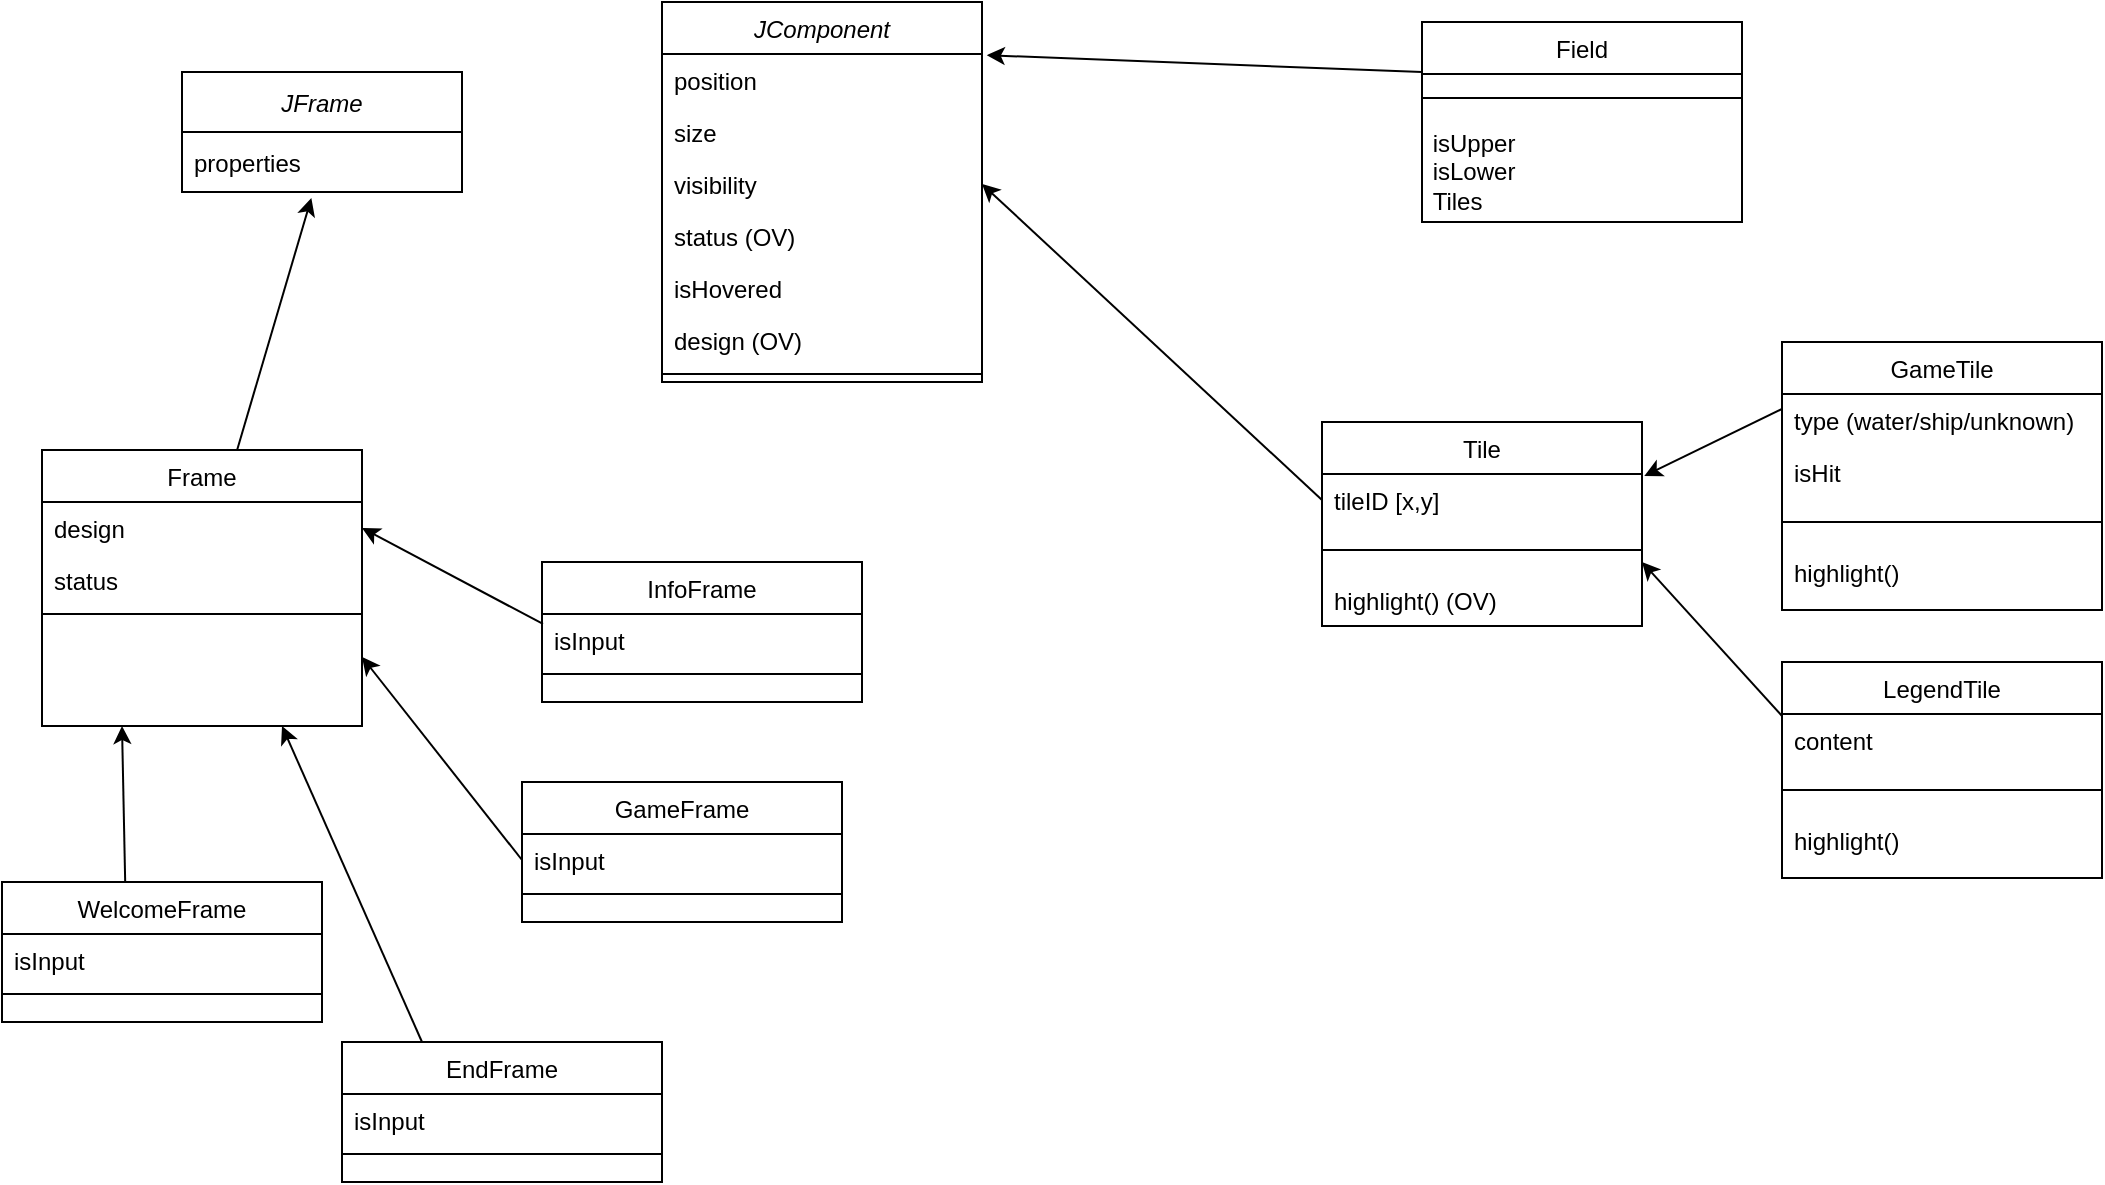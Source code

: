 <mxfile version="17.4.5" type="github" pages="5">
  <diagram id="C5RBs43oDa-KdzZeNtuy" name="View Class pattern">
    <mxGraphModel dx="782" dy="460" grid="1" gridSize="10" guides="1" tooltips="1" connect="1" arrows="1" fold="1" page="1" pageScale="1" pageWidth="1169" pageHeight="1654" math="0" shadow="0">
      <root>
        <mxCell id="WIyWlLk6GJQsqaUBKTNV-0" />
        <mxCell id="WIyWlLk6GJQsqaUBKTNV-1" parent="WIyWlLk6GJQsqaUBKTNV-0" />
        <mxCell id="zkfFHV4jXpPFQw0GAbJ--0" value="JComponent" style="swimlane;fontStyle=2;align=center;verticalAlign=top;childLayout=stackLayout;horizontal=1;startSize=26;horizontalStack=0;resizeParent=1;resizeLast=0;collapsible=1;marginBottom=0;rounded=0;shadow=0;strokeWidth=1;" parent="WIyWlLk6GJQsqaUBKTNV-1" vertex="1">
          <mxGeometry x="350" y="10" width="160" height="190" as="geometry">
            <mxRectangle x="230" y="140" width="160" height="26" as="alternateBounds" />
          </mxGeometry>
        </mxCell>
        <mxCell id="zkfFHV4jXpPFQw0GAbJ--1" value="position" style="text;align=left;verticalAlign=top;spacingLeft=4;spacingRight=4;overflow=hidden;rotatable=0;points=[[0,0.5],[1,0.5]];portConstraint=eastwest;" parent="zkfFHV4jXpPFQw0GAbJ--0" vertex="1">
          <mxGeometry y="26" width="160" height="26" as="geometry" />
        </mxCell>
        <mxCell id="zkfFHV4jXpPFQw0GAbJ--2" value="size" style="text;align=left;verticalAlign=top;spacingLeft=4;spacingRight=4;overflow=hidden;rotatable=0;points=[[0,0.5],[1,0.5]];portConstraint=eastwest;rounded=0;shadow=0;html=0;" parent="zkfFHV4jXpPFQw0GAbJ--0" vertex="1">
          <mxGeometry y="52" width="160" height="26" as="geometry" />
        </mxCell>
        <mxCell id="aubrxSSwmAPKSSQoLvb7-0" value="visibility" style="text;align=left;verticalAlign=top;spacingLeft=4;spacingRight=4;overflow=hidden;rotatable=0;points=[[0,0.5],[1,0.5]];portConstraint=eastwest;rounded=0;shadow=0;html=0;" parent="zkfFHV4jXpPFQw0GAbJ--0" vertex="1">
          <mxGeometry y="78" width="160" height="26" as="geometry" />
        </mxCell>
        <mxCell id="aubrxSSwmAPKSSQoLvb7-1" value="status (OV)" style="text;align=left;verticalAlign=top;spacingLeft=4;spacingRight=4;overflow=hidden;rotatable=0;points=[[0,0.5],[1,0.5]];portConstraint=eastwest;rounded=0;shadow=0;html=0;" parent="zkfFHV4jXpPFQw0GAbJ--0" vertex="1">
          <mxGeometry y="104" width="160" height="26" as="geometry" />
        </mxCell>
        <mxCell id="_I0pxtjb7SNAMlPnUTDq-0" value="isHovered" style="text;align=left;verticalAlign=top;spacingLeft=4;spacingRight=4;overflow=hidden;rotatable=0;points=[[0,0.5],[1,0.5]];portConstraint=eastwest;rounded=0;shadow=0;html=0;" parent="zkfFHV4jXpPFQw0GAbJ--0" vertex="1">
          <mxGeometry y="130" width="160" height="26" as="geometry" />
        </mxCell>
        <mxCell id="zkfFHV4jXpPFQw0GAbJ--3" value="design (OV)" style="text;align=left;verticalAlign=top;spacingLeft=4;spacingRight=4;overflow=hidden;rotatable=0;points=[[0,0.5],[1,0.5]];portConstraint=eastwest;rounded=0;shadow=0;html=0;" parent="zkfFHV4jXpPFQw0GAbJ--0" vertex="1">
          <mxGeometry y="156" width="160" height="26" as="geometry" />
        </mxCell>
        <mxCell id="zkfFHV4jXpPFQw0GAbJ--4" value="" style="line;html=1;strokeWidth=1;align=left;verticalAlign=middle;spacingTop=-1;spacingLeft=3;spacingRight=3;rotatable=0;labelPosition=right;points=[];portConstraint=eastwest;" parent="zkfFHV4jXpPFQw0GAbJ--0" vertex="1">
          <mxGeometry y="182" width="160" height="8" as="geometry" />
        </mxCell>
        <mxCell id="zkfFHV4jXpPFQw0GAbJ--6" value="Frame" style="swimlane;fontStyle=0;align=center;verticalAlign=top;childLayout=stackLayout;horizontal=1;startSize=26;horizontalStack=0;resizeParent=1;resizeLast=0;collapsible=1;marginBottom=0;rounded=0;shadow=0;strokeWidth=1;" parent="WIyWlLk6GJQsqaUBKTNV-1" vertex="1">
          <mxGeometry x="40" y="234" width="160" height="138" as="geometry">
            <mxRectangle x="130" y="380" width="160" height="26" as="alternateBounds" />
          </mxGeometry>
        </mxCell>
        <mxCell id="zkfFHV4jXpPFQw0GAbJ--7" value="design" style="text;align=left;verticalAlign=top;spacingLeft=4;spacingRight=4;overflow=hidden;rotatable=0;points=[[0,0.5],[1,0.5]];portConstraint=eastwest;" parent="zkfFHV4jXpPFQw0GAbJ--6" vertex="1">
          <mxGeometry y="26" width="160" height="26" as="geometry" />
        </mxCell>
        <mxCell id="zkfFHV4jXpPFQw0GAbJ--8" value="status" style="text;align=left;verticalAlign=top;spacingLeft=4;spacingRight=4;overflow=hidden;rotatable=0;points=[[0,0.5],[1,0.5]];portConstraint=eastwest;rounded=0;shadow=0;html=0;" parent="zkfFHV4jXpPFQw0GAbJ--6" vertex="1">
          <mxGeometry y="52" width="160" height="26" as="geometry" />
        </mxCell>
        <mxCell id="zkfFHV4jXpPFQw0GAbJ--9" value="" style="line;html=1;strokeWidth=1;align=left;verticalAlign=middle;spacingTop=-1;spacingLeft=3;spacingRight=3;rotatable=0;labelPosition=right;points=[];portConstraint=eastwest;" parent="zkfFHV4jXpPFQw0GAbJ--6" vertex="1">
          <mxGeometry y="78" width="160" height="8" as="geometry" />
        </mxCell>
        <mxCell id="aubrxSSwmAPKSSQoLvb7-4" value="" style="endArrow=classic;html=1;rounded=0;exitX=0.61;exitY=-0.001;exitDx=0;exitDy=0;exitPerimeter=0;entryX=0.462;entryY=1.1;entryDx=0;entryDy=0;entryPerimeter=0;" parent="WIyWlLk6GJQsqaUBKTNV-1" source="zkfFHV4jXpPFQw0GAbJ--6" target="ekipxSOdy-x7WQxZ_leR-3" edge="1">
          <mxGeometry width="50" height="50" relative="1" as="geometry">
            <mxPoint x="390" y="350" as="sourcePoint" />
            <mxPoint x="178.6" y="137.34" as="targetPoint" />
          </mxGeometry>
        </mxCell>
        <mxCell id="aubrxSSwmAPKSSQoLvb7-5" value="WelcomeFrame" style="swimlane;fontStyle=0;align=center;verticalAlign=top;childLayout=stackLayout;horizontal=1;startSize=26;horizontalStack=0;resizeParent=1;resizeLast=0;collapsible=1;marginBottom=0;rounded=0;shadow=0;strokeWidth=1;" parent="WIyWlLk6GJQsqaUBKTNV-1" vertex="1">
          <mxGeometry x="20" y="450" width="160" height="70" as="geometry">
            <mxRectangle x="340" y="380" width="170" height="26" as="alternateBounds" />
          </mxGeometry>
        </mxCell>
        <mxCell id="aubrxSSwmAPKSSQoLvb7-6" value="isInput" style="text;align=left;verticalAlign=top;spacingLeft=4;spacingRight=4;overflow=hidden;rotatable=0;points=[[0,0.5],[1,0.5]];portConstraint=eastwest;" parent="aubrxSSwmAPKSSQoLvb7-5" vertex="1">
          <mxGeometry y="26" width="160" height="26" as="geometry" />
        </mxCell>
        <mxCell id="aubrxSSwmAPKSSQoLvb7-7" value="" style="line;html=1;strokeWidth=1;align=left;verticalAlign=middle;spacingTop=-1;spacingLeft=3;spacingRight=3;rotatable=0;labelPosition=right;points=[];portConstraint=eastwest;" parent="aubrxSSwmAPKSSQoLvb7-5" vertex="1">
          <mxGeometry y="52" width="160" height="8" as="geometry" />
        </mxCell>
        <mxCell id="aubrxSSwmAPKSSQoLvb7-8" value="InfoFrame" style="swimlane;fontStyle=0;align=center;verticalAlign=top;childLayout=stackLayout;horizontal=1;startSize=26;horizontalStack=0;resizeParent=1;resizeLast=0;collapsible=1;marginBottom=0;rounded=0;shadow=0;strokeWidth=1;" parent="WIyWlLk6GJQsqaUBKTNV-1" vertex="1">
          <mxGeometry x="290" y="290" width="160" height="70" as="geometry">
            <mxRectangle x="340" y="380" width="170" height="26" as="alternateBounds" />
          </mxGeometry>
        </mxCell>
        <mxCell id="aubrxSSwmAPKSSQoLvb7-9" value="isInput" style="text;align=left;verticalAlign=top;spacingLeft=4;spacingRight=4;overflow=hidden;rotatable=0;points=[[0,0.5],[1,0.5]];portConstraint=eastwest;" parent="aubrxSSwmAPKSSQoLvb7-8" vertex="1">
          <mxGeometry y="26" width="160" height="26" as="geometry" />
        </mxCell>
        <mxCell id="aubrxSSwmAPKSSQoLvb7-10" value="" style="line;html=1;strokeWidth=1;align=left;verticalAlign=middle;spacingTop=-1;spacingLeft=3;spacingRight=3;rotatable=0;labelPosition=right;points=[];portConstraint=eastwest;" parent="aubrxSSwmAPKSSQoLvb7-8" vertex="1">
          <mxGeometry y="52" width="160" height="8" as="geometry" />
        </mxCell>
        <mxCell id="aubrxSSwmAPKSSQoLvb7-11" value="GameFrame" style="swimlane;fontStyle=0;align=center;verticalAlign=top;childLayout=stackLayout;horizontal=1;startSize=26;horizontalStack=0;resizeParent=1;resizeLast=0;collapsible=1;marginBottom=0;rounded=0;shadow=0;strokeWidth=1;" parent="WIyWlLk6GJQsqaUBKTNV-1" vertex="1">
          <mxGeometry x="280" y="400" width="160" height="70" as="geometry">
            <mxRectangle x="340" y="380" width="170" height="26" as="alternateBounds" />
          </mxGeometry>
        </mxCell>
        <mxCell id="aubrxSSwmAPKSSQoLvb7-12" value="isInput" style="text;align=left;verticalAlign=top;spacingLeft=4;spacingRight=4;overflow=hidden;rotatable=0;points=[[0,0.5],[1,0.5]];portConstraint=eastwest;" parent="aubrxSSwmAPKSSQoLvb7-11" vertex="1">
          <mxGeometry y="26" width="160" height="26" as="geometry" />
        </mxCell>
        <mxCell id="aubrxSSwmAPKSSQoLvb7-13" value="" style="line;html=1;strokeWidth=1;align=left;verticalAlign=middle;spacingTop=-1;spacingLeft=3;spacingRight=3;rotatable=0;labelPosition=right;points=[];portConstraint=eastwest;" parent="aubrxSSwmAPKSSQoLvb7-11" vertex="1">
          <mxGeometry y="52" width="160" height="8" as="geometry" />
        </mxCell>
        <mxCell id="aubrxSSwmAPKSSQoLvb7-14" value="EndFrame" style="swimlane;fontStyle=0;align=center;verticalAlign=top;childLayout=stackLayout;horizontal=1;startSize=26;horizontalStack=0;resizeParent=1;resizeLast=0;collapsible=1;marginBottom=0;rounded=0;shadow=0;strokeWidth=1;" parent="WIyWlLk6GJQsqaUBKTNV-1" vertex="1">
          <mxGeometry x="190" y="530" width="160" height="70" as="geometry">
            <mxRectangle x="340" y="380" width="170" height="26" as="alternateBounds" />
          </mxGeometry>
        </mxCell>
        <mxCell id="aubrxSSwmAPKSSQoLvb7-15" value="isInput" style="text;align=left;verticalAlign=top;spacingLeft=4;spacingRight=4;overflow=hidden;rotatable=0;points=[[0,0.5],[1,0.5]];portConstraint=eastwest;" parent="aubrxSSwmAPKSSQoLvb7-14" vertex="1">
          <mxGeometry y="26" width="160" height="26" as="geometry" />
        </mxCell>
        <mxCell id="aubrxSSwmAPKSSQoLvb7-16" value="" style="line;html=1;strokeWidth=1;align=left;verticalAlign=middle;spacingTop=-1;spacingLeft=3;spacingRight=3;rotatable=0;labelPosition=right;points=[];portConstraint=eastwest;" parent="aubrxSSwmAPKSSQoLvb7-14" vertex="1">
          <mxGeometry y="52" width="160" height="8" as="geometry" />
        </mxCell>
        <mxCell id="aubrxSSwmAPKSSQoLvb7-17" value="" style="endArrow=classic;html=1;rounded=0;exitX=0.385;exitY=0.003;exitDx=0;exitDy=0;exitPerimeter=0;entryX=0.25;entryY=1;entryDx=0;entryDy=0;" parent="WIyWlLk6GJQsqaUBKTNV-1" source="aubrxSSwmAPKSSQoLvb7-5" target="zkfFHV4jXpPFQw0GAbJ--6" edge="1">
          <mxGeometry width="50" height="50" relative="1" as="geometry">
            <mxPoint x="390" y="450" as="sourcePoint" />
            <mxPoint x="111" y="340" as="targetPoint" />
          </mxGeometry>
        </mxCell>
        <mxCell id="aubrxSSwmAPKSSQoLvb7-18" value="" style="endArrow=classic;html=1;rounded=0;entryX=0.75;entryY=1;entryDx=0;entryDy=0;exitX=0.25;exitY=0;exitDx=0;exitDy=0;" parent="WIyWlLk6GJQsqaUBKTNV-1" source="aubrxSSwmAPKSSQoLvb7-14" target="zkfFHV4jXpPFQw0GAbJ--6" edge="1">
          <mxGeometry width="50" height="50" relative="1" as="geometry">
            <mxPoint x="390" y="450" as="sourcePoint" />
            <mxPoint x="207.6" y="313.794" as="targetPoint" />
          </mxGeometry>
        </mxCell>
        <mxCell id="aubrxSSwmAPKSSQoLvb7-19" value="" style="endArrow=classic;html=1;rounded=0;entryX=1;entryY=0.75;entryDx=0;entryDy=0;exitX=0;exitY=0.5;exitDx=0;exitDy=0;" parent="WIyWlLk6GJQsqaUBKTNV-1" source="aubrxSSwmAPKSSQoLvb7-12" target="zkfFHV4jXpPFQw0GAbJ--6" edge="1">
          <mxGeometry width="50" height="50" relative="1" as="geometry">
            <mxPoint x="390" y="450" as="sourcePoint" />
            <mxPoint x="230.8" y="284.206" as="targetPoint" />
          </mxGeometry>
        </mxCell>
        <mxCell id="aubrxSSwmAPKSSQoLvb7-20" value="" style="endArrow=classic;html=1;rounded=0;exitX=0.003;exitY=0.192;exitDx=0;exitDy=0;exitPerimeter=0;entryX=1;entryY=0.5;entryDx=0;entryDy=0;" parent="WIyWlLk6GJQsqaUBKTNV-1" source="aubrxSSwmAPKSSQoLvb7-9" target="zkfFHV4jXpPFQw0GAbJ--7" edge="1">
          <mxGeometry width="50" height="50" relative="1" as="geometry">
            <mxPoint x="390" y="450" as="sourcePoint" />
            <mxPoint x="250" y="250" as="targetPoint" />
          </mxGeometry>
        </mxCell>
        <mxCell id="aubrxSSwmAPKSSQoLvb7-21" value="Field" style="swimlane;fontStyle=0;align=center;verticalAlign=top;childLayout=stackLayout;horizontal=1;startSize=26;horizontalStack=0;resizeParent=1;resizeLast=0;collapsible=1;marginBottom=0;rounded=0;shadow=0;strokeWidth=1;" parent="WIyWlLk6GJQsqaUBKTNV-1" vertex="1">
          <mxGeometry x="730" y="20" width="160" height="100" as="geometry">
            <mxRectangle x="340" y="380" width="170" height="26" as="alternateBounds" />
          </mxGeometry>
        </mxCell>
        <mxCell id="aubrxSSwmAPKSSQoLvb7-23" value="" style="line;html=1;strokeWidth=1;align=left;verticalAlign=middle;spacingTop=-1;spacingLeft=3;spacingRight=3;rotatable=0;labelPosition=right;points=[];portConstraint=eastwest;" parent="aubrxSSwmAPKSSQoLvb7-21" vertex="1">
          <mxGeometry y="26" width="160" height="24" as="geometry" />
        </mxCell>
        <mxCell id="HVyWTRYXzfB03LSx8X9K-0" value="&amp;nbsp;isUpper&lt;br&gt;&amp;nbsp;isLower&lt;br&gt;&lt;div&gt;&lt;span&gt;&amp;nbsp;Tiles&lt;/span&gt;&lt;/div&gt;" style="text;html=1;align=left;verticalAlign=middle;resizable=0;points=[];autosize=1;strokeColor=none;fillColor=none;" parent="aubrxSSwmAPKSSQoLvb7-21" vertex="1">
          <mxGeometry y="50" width="160" height="50" as="geometry" />
        </mxCell>
        <mxCell id="aubrxSSwmAPKSSQoLvb7-24" value="" style="endArrow=classic;html=1;rounded=0;entryX=1.015;entryY=0.023;entryDx=0;entryDy=0;entryPerimeter=0;exitX=0;exitY=0.25;exitDx=0;exitDy=0;" parent="WIyWlLk6GJQsqaUBKTNV-1" source="aubrxSSwmAPKSSQoLvb7-21" target="zkfFHV4jXpPFQw0GAbJ--1" edge="1">
          <mxGeometry width="50" height="50" relative="1" as="geometry">
            <mxPoint x="530" y="150" as="sourcePoint" />
            <mxPoint x="580" y="100" as="targetPoint" />
          </mxGeometry>
        </mxCell>
        <mxCell id="aubrxSSwmAPKSSQoLvb7-25" value="GameTile" style="swimlane;fontStyle=0;align=center;verticalAlign=top;childLayout=stackLayout;horizontal=1;startSize=26;horizontalStack=0;resizeParent=1;resizeLast=0;collapsible=1;marginBottom=0;rounded=0;shadow=0;strokeWidth=1;" parent="WIyWlLk6GJQsqaUBKTNV-1" vertex="1">
          <mxGeometry x="910" y="180" width="160" height="134" as="geometry">
            <mxRectangle x="340" y="380" width="170" height="26" as="alternateBounds" />
          </mxGeometry>
        </mxCell>
        <mxCell id="aubrxSSwmAPKSSQoLvb7-31" value="type (water/ship/unknown)" style="text;align=left;verticalAlign=top;spacingLeft=4;spacingRight=4;overflow=hidden;rotatable=0;points=[[0,0.5],[1,0.5]];portConstraint=eastwest;" parent="aubrxSSwmAPKSSQoLvb7-25" vertex="1">
          <mxGeometry y="26" width="160" height="26" as="geometry" />
        </mxCell>
        <mxCell id="aubrxSSwmAPKSSQoLvb7-32" value="isHit" style="text;align=left;verticalAlign=top;spacingLeft=4;spacingRight=4;overflow=hidden;rotatable=0;points=[[0,0.5],[1,0.5]];portConstraint=eastwest;" parent="aubrxSSwmAPKSSQoLvb7-25" vertex="1">
          <mxGeometry y="52" width="160" height="26" as="geometry" />
        </mxCell>
        <mxCell id="aubrxSSwmAPKSSQoLvb7-26" value="" style="line;html=1;strokeWidth=1;align=left;verticalAlign=middle;spacingTop=-1;spacingLeft=3;spacingRight=3;rotatable=0;labelPosition=right;points=[];portConstraint=eastwest;" parent="aubrxSSwmAPKSSQoLvb7-25" vertex="1">
          <mxGeometry y="78" width="160" height="24" as="geometry" />
        </mxCell>
        <mxCell id="aubrxSSwmAPKSSQoLvb7-40" value="highlight()" style="text;align=left;verticalAlign=top;spacingLeft=4;spacingRight=4;overflow=hidden;rotatable=0;points=[[0,0.5],[1,0.5]];portConstraint=eastwest;" parent="aubrxSSwmAPKSSQoLvb7-25" vertex="1">
          <mxGeometry y="102" width="160" height="32" as="geometry" />
        </mxCell>
        <mxCell id="aubrxSSwmAPKSSQoLvb7-27" value="" style="endArrow=classic;html=1;rounded=0;exitX=0;exitY=0.25;exitDx=0;exitDy=0;entryX=1.007;entryY=0.038;entryDx=0;entryDy=0;entryPerimeter=0;" parent="WIyWlLk6GJQsqaUBKTNV-1" source="aubrxSSwmAPKSSQoLvb7-25" target="aubrxSSwmAPKSSQoLvb7-35" edge="1">
          <mxGeometry width="50" height="50" relative="1" as="geometry">
            <mxPoint x="640" y="250" as="sourcePoint" />
            <mxPoint x="780" y="110" as="targetPoint" />
          </mxGeometry>
        </mxCell>
        <mxCell id="aubrxSSwmAPKSSQoLvb7-28" value="LegendTile" style="swimlane;fontStyle=0;align=center;verticalAlign=top;childLayout=stackLayout;horizontal=1;startSize=26;horizontalStack=0;resizeParent=1;resizeLast=0;collapsible=1;marginBottom=0;rounded=0;shadow=0;strokeWidth=1;" parent="WIyWlLk6GJQsqaUBKTNV-1" vertex="1">
          <mxGeometry x="910" y="340" width="160" height="108" as="geometry">
            <mxRectangle x="340" y="380" width="170" height="26" as="alternateBounds" />
          </mxGeometry>
        </mxCell>
        <mxCell id="aubrxSSwmAPKSSQoLvb7-33" value="content" style="text;align=left;verticalAlign=top;spacingLeft=4;spacingRight=4;overflow=hidden;rotatable=0;points=[[0,0.5],[1,0.5]];portConstraint=eastwest;" parent="aubrxSSwmAPKSSQoLvb7-28" vertex="1">
          <mxGeometry y="26" width="160" height="26" as="geometry" />
        </mxCell>
        <mxCell id="aubrxSSwmAPKSSQoLvb7-29" value="" style="line;html=1;strokeWidth=1;align=left;verticalAlign=middle;spacingTop=-1;spacingLeft=3;spacingRight=3;rotatable=0;labelPosition=right;points=[];portConstraint=eastwest;" parent="aubrxSSwmAPKSSQoLvb7-28" vertex="1">
          <mxGeometry y="52" width="160" height="24" as="geometry" />
        </mxCell>
        <mxCell id="aubrxSSwmAPKSSQoLvb7-39" value="highlight()" style="text;align=left;verticalAlign=top;spacingLeft=4;spacingRight=4;overflow=hidden;rotatable=0;points=[[0,0.5],[1,0.5]];portConstraint=eastwest;" parent="aubrxSSwmAPKSSQoLvb7-28" vertex="1">
          <mxGeometry y="76" width="160" height="32" as="geometry" />
        </mxCell>
        <mxCell id="aubrxSSwmAPKSSQoLvb7-30" value="" style="endArrow=classic;html=1;rounded=0;exitX=0;exitY=0.25;exitDx=0;exitDy=0;entryX=1;entryY=0.75;entryDx=0;entryDy=0;entryPerimeter=0;" parent="WIyWlLk6GJQsqaUBKTNV-1" source="aubrxSSwmAPKSSQoLvb7-28" target="aubrxSSwmAPKSSQoLvb7-36" edge="1">
          <mxGeometry width="50" height="50" relative="1" as="geometry">
            <mxPoint x="940" y="250" as="sourcePoint" />
            <mxPoint x="750" y="150" as="targetPoint" />
          </mxGeometry>
        </mxCell>
        <mxCell id="aubrxSSwmAPKSSQoLvb7-34" value="Tile" style="swimlane;fontStyle=0;align=center;verticalAlign=top;childLayout=stackLayout;horizontal=1;startSize=26;horizontalStack=0;resizeParent=1;resizeLast=0;collapsible=1;marginBottom=0;rounded=0;shadow=0;strokeWidth=1;" parent="WIyWlLk6GJQsqaUBKTNV-1" vertex="1">
          <mxGeometry x="680" y="220" width="160" height="102" as="geometry">
            <mxRectangle x="340" y="380" width="170" height="26" as="alternateBounds" />
          </mxGeometry>
        </mxCell>
        <mxCell id="aubrxSSwmAPKSSQoLvb7-35" value="tileID [x,y]" style="text;align=left;verticalAlign=top;spacingLeft=4;spacingRight=4;overflow=hidden;rotatable=0;points=[[0,0.5],[1,0.5]];portConstraint=eastwest;" parent="aubrxSSwmAPKSSQoLvb7-34" vertex="1">
          <mxGeometry y="26" width="160" height="26" as="geometry" />
        </mxCell>
        <mxCell id="aubrxSSwmAPKSSQoLvb7-36" value="" style="line;html=1;strokeWidth=1;align=left;verticalAlign=middle;spacingTop=-1;spacingLeft=3;spacingRight=3;rotatable=0;labelPosition=right;points=[];portConstraint=eastwest;" parent="aubrxSSwmAPKSSQoLvb7-34" vertex="1">
          <mxGeometry y="52" width="160" height="24" as="geometry" />
        </mxCell>
        <mxCell id="aubrxSSwmAPKSSQoLvb7-38" value="highlight() (OV)" style="text;align=left;verticalAlign=top;spacingLeft=4;spacingRight=4;overflow=hidden;rotatable=0;points=[[0,0.5],[1,0.5]];portConstraint=eastwest;" parent="aubrxSSwmAPKSSQoLvb7-34" vertex="1">
          <mxGeometry y="76" width="160" height="26" as="geometry" />
        </mxCell>
        <mxCell id="aubrxSSwmAPKSSQoLvb7-37" value="" style="endArrow=classic;html=1;rounded=0;entryX=1;entryY=0.5;entryDx=0;entryDy=0;exitX=0;exitY=0.5;exitDx=0;exitDy=0;" parent="WIyWlLk6GJQsqaUBKTNV-1" source="aubrxSSwmAPKSSQoLvb7-35" target="aubrxSSwmAPKSSQoLvb7-0" edge="1">
          <mxGeometry width="50" height="50" relative="1" as="geometry">
            <mxPoint x="750" y="250" as="sourcePoint" />
            <mxPoint x="800" y="200" as="targetPoint" />
          </mxGeometry>
        </mxCell>
        <mxCell id="ekipxSOdy-x7WQxZ_leR-1" value="JFrame" style="swimlane;fontStyle=2;childLayout=stackLayout;horizontal=1;startSize=30;horizontalStack=0;resizeParent=1;resizeParentMax=0;resizeLast=0;collapsible=1;marginBottom=0;strokeColor=#000000;" vertex="1" parent="WIyWlLk6GJQsqaUBKTNV-1">
          <mxGeometry x="110" y="45" width="140" height="60" as="geometry" />
        </mxCell>
        <mxCell id="ekipxSOdy-x7WQxZ_leR-3" value="properties" style="text;strokeColor=none;fillColor=none;align=left;verticalAlign=middle;spacingLeft=4;spacingRight=4;overflow=hidden;points=[[0,0.5],[1,0.5]];portConstraint=eastwest;rotatable=0;" vertex="1" parent="ekipxSOdy-x7WQxZ_leR-1">
          <mxGeometry y="30" width="140" height="30" as="geometry" />
        </mxCell>
      </root>
    </mxGraphModel>
  </diagram>
  <diagram id="_cAtPE6ruybmBjNC7MMK" name="Game Class pattern">
    <mxGraphModel dx="782" dy="460" grid="1" gridSize="10" guides="1" tooltips="1" connect="1" arrows="1" fold="1" page="1" pageScale="1" pageWidth="1169" pageHeight="1654" math="0" shadow="0">
      <root>
        <mxCell id="0" />
        <mxCell id="1" parent="0" />
        <mxCell id="BJ2NsxGHiL7fqMP8HyeA-1" value="Program" style="swimlane;fontStyle=0;align=center;verticalAlign=top;childLayout=stackLayout;horizontal=1;startSize=26;horizontalStack=0;resizeParent=1;resizeLast=0;collapsible=1;marginBottom=0;rounded=0;shadow=0;strokeWidth=1;" parent="1" vertex="1">
          <mxGeometry x="80" y="40" width="160" height="120" as="geometry">
            <mxRectangle x="230" y="140" width="160" height="26" as="alternateBounds" />
          </mxGeometry>
        </mxCell>
        <mxCell id="BJ2NsxGHiL7fqMP8HyeA-2" value="position" style="text;align=left;verticalAlign=top;spacingLeft=4;spacingRight=4;overflow=hidden;rotatable=0;points=[[0,0.5],[1,0.5]];portConstraint=eastwest;" parent="BJ2NsxGHiL7fqMP8HyeA-1" vertex="1">
          <mxGeometry y="26" width="160" height="26" as="geometry" />
        </mxCell>
        <mxCell id="BJ2NsxGHiL7fqMP8HyeA-7" value="" style="line;html=1;strokeWidth=1;align=left;verticalAlign=middle;spacingTop=-1;spacingLeft=3;spacingRight=3;rotatable=0;labelPosition=right;points=[];portConstraint=eastwest;" parent="BJ2NsxGHiL7fqMP8HyeA-1" vertex="1">
          <mxGeometry y="52" width="160" height="8" as="geometry" />
        </mxCell>
        <mxCell id="m1gzNodCR57h3Zia3nPE-1" value="initialize()" style="text;align=left;verticalAlign=top;spacingLeft=4;spacingRight=4;overflow=hidden;rotatable=0;points=[[0,0.5],[1,0.5]];portConstraint=eastwest;" parent="BJ2NsxGHiL7fqMP8HyeA-1" vertex="1">
          <mxGeometry y="60" width="160" height="26" as="geometry" />
        </mxCell>
        <mxCell id="EHMqb78vgIgu1XkrKQ_K-8" value="createPlayer()" style="text;align=left;verticalAlign=top;spacingLeft=4;spacingRight=4;overflow=hidden;rotatable=0;points=[[0,0.5],[1,0.5]];portConstraint=eastwest;" parent="BJ2NsxGHiL7fqMP8HyeA-1" vertex="1">
          <mxGeometry y="86" width="160" height="26" as="geometry" />
        </mxCell>
        <mxCell id="BJ2NsxGHiL7fqMP8HyeA-16" value="Player" style="swimlane;fontStyle=0;align=center;verticalAlign=top;childLayout=stackLayout;horizontal=1;startSize=26;horizontalStack=0;resizeParent=1;resizeLast=0;collapsible=1;marginBottom=0;rounded=0;shadow=0;strokeWidth=1;" parent="1" vertex="1">
          <mxGeometry x="320" y="40" width="160" height="216" as="geometry">
            <mxRectangle x="230" y="140" width="160" height="26" as="alternateBounds" />
          </mxGeometry>
        </mxCell>
        <mxCell id="BJ2NsxGHiL7fqMP8HyeA-17" value="isMe" style="text;align=left;verticalAlign=top;spacingLeft=4;spacingRight=4;overflow=hidden;rotatable=0;points=[[0,0.5],[1,0.5]];portConstraint=eastwest;" parent="BJ2NsxGHiL7fqMP8HyeA-16" vertex="1">
          <mxGeometry y="26" width="160" height="26" as="geometry" />
        </mxCell>
        <mxCell id="CmAs2VRYw0GFPssPPwCZ-8" value="isReady" style="text;align=left;verticalAlign=top;spacingLeft=4;spacingRight=4;overflow=hidden;rotatable=0;points=[[0,0.5],[1,0.5]];portConstraint=eastwest;" parent="BJ2NsxGHiL7fqMP8HyeA-16" vertex="1">
          <mxGeometry y="52" width="160" height="26" as="geometry" />
        </mxCell>
        <mxCell id="BJ2NsxGHiL7fqMP8HyeA-28" value="Name" style="text;align=left;verticalAlign=top;spacingLeft=4;spacingRight=4;overflow=hidden;rotatable=0;points=[[0,0.5],[1,0.5]];portConstraint=eastwest;" parent="BJ2NsxGHiL7fqMP8HyeA-16" vertex="1">
          <mxGeometry y="78" width="160" height="26" as="geometry" />
        </mxCell>
        <mxCell id="CmAs2VRYw0GFPssPPwCZ-1" value="isHost" style="text;align=left;verticalAlign=top;spacingLeft=4;spacingRight=4;overflow=hidden;rotatable=0;points=[[0,0.5],[1,0.5]];portConstraint=eastwest;" parent="BJ2NsxGHiL7fqMP8HyeA-16" vertex="1">
          <mxGeometry y="104" width="160" height="26" as="geometry" />
        </mxCell>
        <mxCell id="BJ2NsxGHiL7fqMP8HyeA-19" value="ID" style="text;align=left;verticalAlign=top;spacingLeft=4;spacingRight=4;overflow=hidden;rotatable=0;points=[[0,0.5],[1,0.5]];portConstraint=eastwest;" parent="BJ2NsxGHiL7fqMP8HyeA-16" vertex="1">
          <mxGeometry y="130" width="160" height="26" as="geometry" />
        </mxCell>
        <mxCell id="BJ2NsxGHiL7fqMP8HyeA-18" value="" style="line;html=1;strokeWidth=1;align=left;verticalAlign=middle;spacingTop=-1;spacingLeft=3;spacingRight=3;rotatable=0;labelPosition=right;points=[];portConstraint=eastwest;" parent="BJ2NsxGHiL7fqMP8HyeA-16" vertex="1">
          <mxGeometry y="156" width="160" height="8" as="geometry" />
        </mxCell>
        <mxCell id="EHMqb78vgIgu1XkrKQ_K-1" value="joinGame()" style="text;align=left;verticalAlign=top;spacingLeft=4;spacingRight=4;overflow=hidden;rotatable=0;points=[[0,0.5],[1,0.5]];portConstraint=eastwest;" parent="BJ2NsxGHiL7fqMP8HyeA-16" vertex="1">
          <mxGeometry y="164" width="160" height="26" as="geometry" />
        </mxCell>
        <mxCell id="EHMqb78vgIgu1XkrKQ_K-7" value="createGame()" style="text;align=left;verticalAlign=top;spacingLeft=4;spacingRight=4;overflow=hidden;rotatable=0;points=[[0,0.5],[1,0.5]];portConstraint=eastwest;" parent="BJ2NsxGHiL7fqMP8HyeA-16" vertex="1">
          <mxGeometry y="190" width="160" height="26" as="geometry" />
        </mxCell>
        <mxCell id="BJ2NsxGHiL7fqMP8HyeA-20" value="Battleship" style="swimlane;fontStyle=0;align=center;verticalAlign=top;childLayout=stackLayout;horizontal=1;startSize=26;horizontalStack=0;resizeParent=1;resizeLast=0;collapsible=1;marginBottom=0;rounded=0;shadow=0;strokeWidth=1;" parent="1" vertex="1">
          <mxGeometry x="520" y="40" width="180" height="242" as="geometry">
            <mxRectangle x="230" y="140" width="160" height="26" as="alternateBounds" />
          </mxGeometry>
        </mxCell>
        <mxCell id="BJ2NsxGHiL7fqMP8HyeA-22" value="isDestroyed" style="text;align=left;verticalAlign=top;spacingLeft=4;spacingRight=4;overflow=hidden;rotatable=0;points=[[0,0.5],[1,0.5]];portConstraint=eastwest;" parent="BJ2NsxGHiL7fqMP8HyeA-20" vertex="1">
          <mxGeometry y="26" width="180" height="26" as="geometry" />
        </mxCell>
        <mxCell id="CmAs2VRYw0GFPssPPwCZ-3" value="length" style="text;align=left;verticalAlign=top;spacingLeft=4;spacingRight=4;overflow=hidden;rotatable=0;points=[[0,0.5],[1,0.5]];portConstraint=eastwest;" parent="BJ2NsxGHiL7fqMP8HyeA-20" vertex="1">
          <mxGeometry y="52" width="180" height="26" as="geometry" />
        </mxCell>
        <mxCell id="BJ2NsxGHiL7fqMP8HyeA-31" value="position" style="text;align=left;verticalAlign=top;spacingLeft=4;spacingRight=4;overflow=hidden;rotatable=0;points=[[0,0.5],[1,0.5]];portConstraint=eastwest;" parent="BJ2NsxGHiL7fqMP8HyeA-20" vertex="1">
          <mxGeometry y="78" width="180" height="26" as="geometry" />
        </mxCell>
        <mxCell id="BJ2NsxGHiL7fqMP8HyeA-32" value="orientation (vertical/horizontal)" style="text;align=left;verticalAlign=top;spacingLeft=4;spacingRight=4;overflow=hidden;rotatable=0;points=[[0,0.5],[1,0.5]];portConstraint=eastwest;" parent="BJ2NsxGHiL7fqMP8HyeA-20" vertex="1">
          <mxGeometry y="104" width="180" height="26" as="geometry" />
        </mxCell>
        <mxCell id="BJ2NsxGHiL7fqMP8HyeA-23" value="" style="line;html=1;strokeWidth=1;align=left;verticalAlign=middle;spacingTop=-1;spacingLeft=3;spacingRight=3;rotatable=0;labelPosition=right;points=[];portConstraint=eastwest;" parent="BJ2NsxGHiL7fqMP8HyeA-20" vertex="1">
          <mxGeometry y="130" width="180" height="8" as="geometry" />
        </mxCell>
        <mxCell id="BJ2NsxGHiL7fqMP8HyeA-29" value="getTileIDs()" style="text;align=left;verticalAlign=top;spacingLeft=4;spacingRight=4;overflow=hidden;rotatable=0;points=[[0,0.5],[1,0.5]];portConstraint=eastwest;" parent="BJ2NsxGHiL7fqMP8HyeA-20" vertex="1">
          <mxGeometry y="138" width="180" height="26" as="geometry" />
        </mxCell>
        <mxCell id="hnURPyxOtXnGkxbmjfG--1" value="rotate()" style="text;align=left;verticalAlign=top;spacingLeft=4;spacingRight=4;overflow=hidden;rotatable=0;points=[[0,0.5],[1,0.5]];portConstraint=eastwest;" parent="BJ2NsxGHiL7fqMP8HyeA-20" vertex="1">
          <mxGeometry y="164" width="180" height="26" as="geometry" />
        </mxCell>
        <mxCell id="hnURPyxOtXnGkxbmjfG--2" value="getTileIDs()" style="text;align=left;verticalAlign=top;spacingLeft=4;spacingRight=4;overflow=hidden;rotatable=0;points=[[0,0.5],[1,0.5]];portConstraint=eastwest;" parent="BJ2NsxGHiL7fqMP8HyeA-20" vertex="1">
          <mxGeometry y="190" width="180" height="26" as="geometry" />
        </mxCell>
        <mxCell id="BJ2NsxGHiL7fqMP8HyeA-24" value="Game" style="swimlane;fontStyle=0;align=center;verticalAlign=top;childLayout=stackLayout;horizontal=1;startSize=26;horizontalStack=0;resizeParent=1;resizeLast=0;collapsible=1;marginBottom=0;rounded=0;shadow=0;strokeWidth=1;" parent="1" vertex="1">
          <mxGeometry x="80" y="282" width="320" height="372" as="geometry">
            <mxRectangle x="230" y="140" width="160" height="26" as="alternateBounds" />
          </mxGeometry>
        </mxCell>
        <mxCell id="BJ2NsxGHiL7fqMP8HyeA-25" value="Player host" style="text;align=left;verticalAlign=top;spacingLeft=4;spacingRight=4;overflow=hidden;rotatable=0;points=[[0,0.5],[1,0.5]];portConstraint=eastwest;" parent="BJ2NsxGHiL7fqMP8HyeA-24" vertex="1">
          <mxGeometry y="26" width="320" height="26" as="geometry" />
        </mxCell>
        <mxCell id="BJ2NsxGHiL7fqMP8HyeA-26" value="Player client" style="text;align=left;verticalAlign=top;spacingLeft=4;spacingRight=4;overflow=hidden;rotatable=0;points=[[0,0.5],[1,0.5]];portConstraint=eastwest;" parent="BJ2NsxGHiL7fqMP8HyeA-24" vertex="1">
          <mxGeometry y="52" width="320" height="26" as="geometry" />
        </mxCell>
        <mxCell id="CmAs2VRYw0GFPssPPwCZ-4" value="Battleship[] hostShips" style="text;align=left;verticalAlign=top;spacingLeft=4;spacingRight=4;overflow=hidden;rotatable=0;points=[[0,0.5],[1,0.5]];portConstraint=eastwest;" parent="BJ2NsxGHiL7fqMP8HyeA-24" vertex="1">
          <mxGeometry y="78" width="320" height="26" as="geometry" />
        </mxCell>
        <mxCell id="5YJ6tblcLGSaN-hb1kV9-1" value="Battleship[] clientShips" style="text;align=left;verticalAlign=top;spacingLeft=4;spacingRight=4;overflow=hidden;rotatable=0;points=[[0,0.5],[1,0.5]];portConstraint=eastwest;" parent="BJ2NsxGHiL7fqMP8HyeA-24" vertex="1">
          <mxGeometry y="104" width="320" height="26" as="geometry" />
        </mxCell>
        <mxCell id="CmAs2VRYw0GFPssPPwCZ-2" value="GameFrame gameFrame" style="text;align=left;verticalAlign=top;spacingLeft=4;spacingRight=4;overflow=hidden;rotatable=0;points=[[0,0.5],[1,0.5]];portConstraint=eastwest;" parent="BJ2NsxGHiL7fqMP8HyeA-24" vertex="1">
          <mxGeometry y="130" width="320" height="26" as="geometry" />
        </mxCell>
        <mxCell id="CmAs2VRYw0GFPssPPwCZ-5" value="status (setup/ready/HostTurn/ClientTurn/End/Destruct)" style="text;align=left;verticalAlign=top;spacingLeft=4;spacingRight=4;overflow=hidden;rotatable=0;points=[[0,0.5],[1,0.5]];portConstraint=eastwest;" parent="BJ2NsxGHiL7fqMP8HyeA-24" vertex="1">
          <mxGeometry y="156" width="320" height="26" as="geometry" />
        </mxCell>
        <mxCell id="BJ2NsxGHiL7fqMP8HyeA-27" value="" style="line;html=1;strokeWidth=1;align=left;verticalAlign=middle;spacingTop=-1;spacingLeft=3;spacingRight=3;rotatable=0;labelPosition=right;points=[];portConstraint=eastwest;" parent="BJ2NsxGHiL7fqMP8HyeA-24" vertex="1">
          <mxGeometry y="182" width="320" height="8" as="geometry" />
        </mxCell>
        <mxCell id="CmAs2VRYw0GFPssPPwCZ-6" value="checkWinStatus()" style="text;align=left;verticalAlign=top;spacingLeft=4;spacingRight=4;overflow=hidden;rotatable=0;points=[[0,0.5],[1,0.5]];portConstraint=eastwest;" parent="BJ2NsxGHiL7fqMP8HyeA-24" vertex="1">
          <mxGeometry y="190" width="320" height="26" as="geometry" />
        </mxCell>
        <mxCell id="CmAs2VRYw0GFPssPPwCZ-9" value="sendShotCoordinates()" style="text;align=left;verticalAlign=top;spacingLeft=4;spacingRight=4;overflow=hidden;rotatable=0;points=[[0,0.5],[1,0.5]];portConstraint=eastwest;" parent="BJ2NsxGHiL7fqMP8HyeA-24" vertex="1">
          <mxGeometry y="216" width="320" height="26" as="geometry" />
        </mxCell>
        <mxCell id="CmAs2VRYw0GFPssPPwCZ-13" value="sendGame()" style="text;align=left;verticalAlign=top;spacingLeft=4;spacingRight=4;overflow=hidden;rotatable=0;points=[[0,0.5],[1,0.5]];portConstraint=eastwest;" parent="BJ2NsxGHiL7fqMP8HyeA-24" vertex="1">
          <mxGeometry y="242" width="320" height="26" as="geometry" />
        </mxCell>
        <mxCell id="CmAs2VRYw0GFPssPPwCZ-10" value="sendACK()" style="text;align=left;verticalAlign=top;spacingLeft=4;spacingRight=4;overflow=hidden;rotatable=0;points=[[0,0.5],[1,0.5]];portConstraint=eastwest;" parent="BJ2NsxGHiL7fqMP8HyeA-24" vertex="1">
          <mxGeometry y="268" width="320" height="26" as="geometry" />
        </mxCell>
        <mxCell id="CmAs2VRYw0GFPssPPwCZ-11" value="waitForShot()" style="text;align=left;verticalAlign=top;spacingLeft=4;spacingRight=4;overflow=hidden;rotatable=0;points=[[0,0.5],[1,0.5]];portConstraint=eastwest;" parent="BJ2NsxGHiL7fqMP8HyeA-24" vertex="1">
          <mxGeometry y="294" width="320" height="26" as="geometry" />
        </mxCell>
        <mxCell id="CmAs2VRYw0GFPssPPwCZ-14" value="waitforGame()" style="text;align=left;verticalAlign=top;spacingLeft=4;spacingRight=4;overflow=hidden;rotatable=0;points=[[0,0.5],[1,0.5]];portConstraint=eastwest;" parent="BJ2NsxGHiL7fqMP8HyeA-24" vertex="1">
          <mxGeometry y="320" width="320" height="26" as="geometry" />
        </mxCell>
        <mxCell id="CmAs2VRYw0GFPssPPwCZ-12" value="waitForACK()" style="text;align=left;verticalAlign=top;spacingLeft=4;spacingRight=4;overflow=hidden;rotatable=0;points=[[0,0.5],[1,0.5]];portConstraint=eastwest;" parent="BJ2NsxGHiL7fqMP8HyeA-24" vertex="1">
          <mxGeometry y="346" width="320" height="26" as="geometry" />
        </mxCell>
      </root>
    </mxGraphModel>
  </diagram>
  <diagram id="-J8xGegVKDPjv8zcOIw9" name="Communication">
    <mxGraphModel dx="920" dy="541" grid="1" gridSize="10" guides="1" tooltips="1" connect="1" arrows="1" fold="1" page="1" pageScale="1" pageWidth="827" pageHeight="1169" math="0" shadow="0">
      <root>
        <mxCell id="0" />
        <mxCell id="1" parent="0" />
        <mxCell id="B4vjQpGycRZfA5kmO66V-2" value="" style="endArrow=none;html=1;rounded=0;" edge="1" parent="1">
          <mxGeometry width="50" height="50" relative="1" as="geometry">
            <mxPoint x="120" y="520" as="sourcePoint" />
            <mxPoint x="120" y="160" as="targetPoint" />
          </mxGeometry>
        </mxCell>
        <mxCell id="B4vjQpGycRZfA5kmO66V-3" value="" style="endArrow=none;html=1;rounded=0;" edge="1" parent="1">
          <mxGeometry width="50" height="50" relative="1" as="geometry">
            <mxPoint x="360" y="520" as="sourcePoint" />
            <mxPoint x="360" y="160" as="targetPoint" />
          </mxGeometry>
        </mxCell>
        <mxCell id="B4vjQpGycRZfA5kmO66V-4" value="Host" style="text;html=1;strokeColor=none;fillColor=none;align=center;verticalAlign=middle;whiteSpace=wrap;rounded=0;" vertex="1" parent="1">
          <mxGeometry x="90" y="130" width="60" height="30" as="geometry" />
        </mxCell>
        <mxCell id="B4vjQpGycRZfA5kmO66V-5" value="Client" style="text;html=1;strokeColor=none;fillColor=none;align=center;verticalAlign=middle;whiteSpace=wrap;rounded=0;" vertex="1" parent="1">
          <mxGeometry x="330" y="130" width="60" height="30" as="geometry" />
        </mxCell>
        <mxCell id="B4vjQpGycRZfA5kmO66V-6" value="1. (host turn)" style="text;html=1;strokeColor=default;fillColor=none;align=center;verticalAlign=middle;whiteSpace=wrap;rounded=0;" vertex="1" parent="1">
          <mxGeometry y="160" width="80" height="40" as="geometry" />
        </mxCell>
        <mxCell id="B4vjQpGycRZfA5kmO66V-7" value="" style="endArrow=classic;html=1;rounded=0;" edge="1" parent="1">
          <mxGeometry width="50" height="50" relative="1" as="geometry">
            <mxPoint x="120" y="200" as="sourcePoint" />
            <mxPoint x="360" y="220" as="targetPoint" />
          </mxGeometry>
        </mxCell>
        <mxCell id="B4vjQpGycRZfA5kmO66V-8" value="sendShot" style="text;html=1;strokeColor=none;fillColor=none;align=center;verticalAlign=middle;whiteSpace=wrap;rounded=0;" vertex="1" parent="1">
          <mxGeometry x="210" y="180" width="60" height="30" as="geometry" />
        </mxCell>
        <mxCell id="B4vjQpGycRZfA5kmO66V-9" value="" style="endArrow=classic;html=1;rounded=0;" edge="1" parent="1">
          <mxGeometry width="50" height="50" relative="1" as="geometry">
            <mxPoint x="120" y="210" as="sourcePoint" />
            <mxPoint x="120" y="250" as="targetPoint" />
            <Array as="points">
              <mxPoint x="90" y="210" />
              <mxPoint x="90" y="250" />
            </Array>
          </mxGeometry>
        </mxCell>
        <mxCell id="B4vjQpGycRZfA5kmO66V-10" value="update Game" style="text;html=1;strokeColor=none;fillColor=none;align=center;verticalAlign=middle;whiteSpace=wrap;rounded=0;" vertex="1" parent="1">
          <mxGeometry x="30" y="220" width="60" height="30" as="geometry" />
        </mxCell>
        <mxCell id="B4vjQpGycRZfA5kmO66V-12" value="" style="endArrow=classic;html=1;rounded=0;" edge="1" parent="1">
          <mxGeometry width="50" height="50" relative="1" as="geometry">
            <mxPoint x="360" y="230" as="sourcePoint" />
            <mxPoint x="360" y="270" as="targetPoint" />
            <Array as="points">
              <mxPoint x="390" y="230" />
              <mxPoint x="390" y="270" />
            </Array>
          </mxGeometry>
        </mxCell>
        <mxCell id="B4vjQpGycRZfA5kmO66V-13" value="update Game" style="text;html=1;strokeColor=none;fillColor=none;align=center;verticalAlign=middle;whiteSpace=wrap;rounded=0;" vertex="1" parent="1">
          <mxGeometry x="390" y="240" width="60" height="30" as="geometry" />
        </mxCell>
        <mxCell id="B4vjQpGycRZfA5kmO66V-14" value="" style="endArrow=classic;html=1;rounded=0;" edge="1" parent="1">
          <mxGeometry width="50" height="50" relative="1" as="geometry">
            <mxPoint x="360" y="280" as="sourcePoint" />
            <mxPoint x="120" y="300" as="targetPoint" />
          </mxGeometry>
        </mxCell>
        <mxCell id="B4vjQpGycRZfA5kmO66V-16" value="ackWithUpdatedGame" style="text;html=1;strokeColor=none;fillColor=none;align=center;verticalAlign=middle;whiteSpace=wrap;rounded=0;" vertex="1" parent="1">
          <mxGeometry x="210" y="260" width="60" height="30" as="geometry" />
        </mxCell>
        <mxCell id="B4vjQpGycRZfA5kmO66V-18" value="" style="endArrow=classic;html=1;rounded=0;" edge="1" parent="1">
          <mxGeometry width="50" height="50" relative="1" as="geometry">
            <mxPoint x="120" y="310" as="sourcePoint" />
            <mxPoint x="120" y="350" as="targetPoint" />
            <Array as="points">
              <mxPoint x="90" y="310" />
              <mxPoint x="90" y="350" />
            </Array>
          </mxGeometry>
        </mxCell>
        <mxCell id="B4vjQpGycRZfA5kmO66V-19" value="compare Games" style="text;html=1;strokeColor=none;fillColor=none;align=center;verticalAlign=middle;whiteSpace=wrap;rounded=0;" vertex="1" parent="1">
          <mxGeometry x="30" y="320" width="60" height="30" as="geometry" />
        </mxCell>
        <mxCell id="B4vjQpGycRZfA5kmO66V-20" value="" style="endArrow=classic;html=1;rounded=0;" edge="1" parent="1">
          <mxGeometry width="50" height="50" relative="1" as="geometry">
            <mxPoint x="120" y="370" as="sourcePoint" />
            <mxPoint x="360" y="390" as="targetPoint" />
          </mxGeometry>
        </mxCell>
        <mxCell id="B4vjQpGycRZfA5kmO66V-21" value="Ok" style="text;html=1;strokeColor=none;fillColor=none;align=center;verticalAlign=middle;whiteSpace=wrap;rounded=0;" vertex="1" parent="1">
          <mxGeometry x="210" y="350" width="60" height="30" as="geometry" />
        </mxCell>
        <mxCell id="B4vjQpGycRZfA5kmO66V-22" value="" style="endArrow=classic;html=1;rounded=0;" edge="1" parent="1">
          <mxGeometry width="50" height="50" relative="1" as="geometry">
            <mxPoint x="360" y="400" as="sourcePoint" />
            <mxPoint x="360" y="440" as="targetPoint" />
            <Array as="points">
              <mxPoint x="390" y="400" />
              <mxPoint x="390" y="440" />
            </Array>
          </mxGeometry>
        </mxCell>
        <mxCell id="B4vjQpGycRZfA5kmO66V-23" value="my turn" style="text;html=1;strokeColor=none;fillColor=none;align=center;verticalAlign=middle;whiteSpace=wrap;rounded=0;" vertex="1" parent="1">
          <mxGeometry x="390" y="410" width="50" height="30" as="geometry" />
        </mxCell>
        <mxCell id="B4vjQpGycRZfA5kmO66V-43" value="" style="endArrow=none;html=1;rounded=0;" edge="1" parent="1">
          <mxGeometry width="50" height="50" relative="1" as="geometry">
            <mxPoint x="120" y="920" as="sourcePoint" />
            <mxPoint x="120" y="560" as="targetPoint" />
          </mxGeometry>
        </mxCell>
        <mxCell id="B4vjQpGycRZfA5kmO66V-44" value="" style="endArrow=none;html=1;rounded=0;" edge="1" parent="1">
          <mxGeometry width="50" height="50" relative="1" as="geometry">
            <mxPoint x="360" y="920" as="sourcePoint" />
            <mxPoint x="360" y="560" as="targetPoint" />
          </mxGeometry>
        </mxCell>
        <mxCell id="B4vjQpGycRZfA5kmO66V-45" value="Host" style="text;html=1;strokeColor=none;fillColor=none;align=center;verticalAlign=middle;whiteSpace=wrap;rounded=0;" vertex="1" parent="1">
          <mxGeometry x="90" y="530" width="60" height="30" as="geometry" />
        </mxCell>
        <mxCell id="B4vjQpGycRZfA5kmO66V-46" value="Client" style="text;html=1;strokeColor=none;fillColor=none;align=center;verticalAlign=middle;whiteSpace=wrap;rounded=0;" vertex="1" parent="1">
          <mxGeometry x="330" y="530" width="60" height="30" as="geometry" />
        </mxCell>
        <mxCell id="B4vjQpGycRZfA5kmO66V-47" value="2. (client turn)" style="text;html=1;strokeColor=default;fillColor=none;align=center;verticalAlign=middle;whiteSpace=wrap;rounded=0;" vertex="1" parent="1">
          <mxGeometry y="560" width="80" height="40" as="geometry" />
        </mxCell>
        <mxCell id="B4vjQpGycRZfA5kmO66V-48" value="" style="endArrow=classic;html=1;rounded=0;" edge="1" parent="1">
          <mxGeometry width="50" height="50" relative="1" as="geometry">
            <mxPoint x="360" y="600" as="sourcePoint" />
            <mxPoint x="120" y="620" as="targetPoint" />
          </mxGeometry>
        </mxCell>
        <mxCell id="B4vjQpGycRZfA5kmO66V-49" value="sendShot" style="text;html=1;strokeColor=none;fillColor=none;align=center;verticalAlign=middle;whiteSpace=wrap;rounded=0;" vertex="1" parent="1">
          <mxGeometry x="210" y="580" width="60" height="30" as="geometry" />
        </mxCell>
        <mxCell id="B4vjQpGycRZfA5kmO66V-50" value="" style="endArrow=classic;html=1;rounded=0;" edge="1" parent="1">
          <mxGeometry width="50" height="50" relative="1" as="geometry">
            <mxPoint x="120" y="630" as="sourcePoint" />
            <mxPoint x="120" y="670" as="targetPoint" />
            <Array as="points">
              <mxPoint x="90" y="630" />
              <mxPoint x="90" y="670" />
            </Array>
          </mxGeometry>
        </mxCell>
        <mxCell id="B4vjQpGycRZfA5kmO66V-51" value="update Game" style="text;html=1;strokeColor=none;fillColor=none;align=center;verticalAlign=middle;whiteSpace=wrap;rounded=0;" vertex="1" parent="1">
          <mxGeometry x="30" y="640" width="60" height="30" as="geometry" />
        </mxCell>
        <mxCell id="B4vjQpGycRZfA5kmO66V-52" value="" style="endArrow=classic;html=1;rounded=0;" edge="1" parent="1">
          <mxGeometry width="50" height="50" relative="1" as="geometry">
            <mxPoint x="360" y="610" as="sourcePoint" />
            <mxPoint x="360" y="650" as="targetPoint" />
            <Array as="points">
              <mxPoint x="390" y="610" />
              <mxPoint x="390" y="650" />
            </Array>
          </mxGeometry>
        </mxCell>
        <mxCell id="B4vjQpGycRZfA5kmO66V-53" value="update Game" style="text;html=1;strokeColor=none;fillColor=none;align=center;verticalAlign=middle;whiteSpace=wrap;rounded=0;" vertex="1" parent="1">
          <mxGeometry x="390" y="620" width="60" height="30" as="geometry" />
        </mxCell>
        <mxCell id="B4vjQpGycRZfA5kmO66V-54" value="" style="endArrow=classic;html=1;rounded=0;" edge="1" parent="1">
          <mxGeometry width="50" height="50" relative="1" as="geometry">
            <mxPoint x="120" y="680" as="sourcePoint" />
            <mxPoint x="360" y="700" as="targetPoint" />
          </mxGeometry>
        </mxCell>
        <mxCell id="B4vjQpGycRZfA5kmO66V-55" value="ackWithUpdatedGame" style="text;html=1;strokeColor=none;fillColor=none;align=center;verticalAlign=middle;whiteSpace=wrap;rounded=0;" vertex="1" parent="1">
          <mxGeometry x="210" y="660" width="60" height="30" as="geometry" />
        </mxCell>
        <mxCell id="B4vjQpGycRZfA5kmO66V-58" value="" style="endArrow=classic;html=1;rounded=0;" edge="1" parent="1">
          <mxGeometry width="50" height="50" relative="1" as="geometry">
            <mxPoint x="360" y="770" as="sourcePoint" />
            <mxPoint x="120" y="790" as="targetPoint" />
          </mxGeometry>
        </mxCell>
        <mxCell id="B4vjQpGycRZfA5kmO66V-59" value="Ok" style="text;html=1;strokeColor=none;fillColor=none;align=center;verticalAlign=middle;whiteSpace=wrap;rounded=0;" vertex="1" parent="1">
          <mxGeometry x="210" y="750" width="60" height="30" as="geometry" />
        </mxCell>
        <mxCell id="B4vjQpGycRZfA5kmO66V-60" value="" style="endArrow=classic;html=1;rounded=0;" edge="1" parent="1">
          <mxGeometry width="50" height="50" relative="1" as="geometry">
            <mxPoint x="120" y="810" as="sourcePoint" />
            <mxPoint x="120" y="850" as="targetPoint" />
            <Array as="points">
              <mxPoint x="90" y="810" />
              <mxPoint x="90" y="850" />
            </Array>
          </mxGeometry>
        </mxCell>
        <mxCell id="B4vjQpGycRZfA5kmO66V-61" value="my turn" style="text;html=1;strokeColor=none;fillColor=none;align=center;verticalAlign=middle;whiteSpace=wrap;rounded=0;" vertex="1" parent="1">
          <mxGeometry x="40" y="810" width="50" height="30" as="geometry" />
        </mxCell>
        <mxCell id="B4vjQpGycRZfA5kmO66V-62" value="" style="endArrow=classic;html=1;rounded=0;" edge="1" parent="1">
          <mxGeometry width="50" height="50" relative="1" as="geometry">
            <mxPoint x="360" y="710" as="sourcePoint" />
            <mxPoint x="360" y="750" as="targetPoint" />
            <Array as="points">
              <mxPoint x="390" y="710" />
              <mxPoint x="390" y="750" />
            </Array>
          </mxGeometry>
        </mxCell>
        <mxCell id="B4vjQpGycRZfA5kmO66V-63" value="compare Games" style="text;html=1;strokeColor=none;fillColor=none;align=center;verticalAlign=middle;whiteSpace=wrap;rounded=0;" vertex="1" parent="1">
          <mxGeometry x="385" y="720" width="60" height="30" as="geometry" />
        </mxCell>
        <mxCell id="B4vjQpGycRZfA5kmO66V-66" value="Success Scenarios" style="text;html=1;strokeColor=none;fillColor=none;align=center;verticalAlign=middle;whiteSpace=wrap;rounded=0;" vertex="1" parent="1">
          <mxGeometry x="210" y="80" width="60" height="30" as="geometry" />
        </mxCell>
        <mxCell id="B4vjQpGycRZfA5kmO66V-67" value="Error scenarios" style="text;html=1;strokeColor=none;fillColor=none;align=center;verticalAlign=middle;whiteSpace=wrap;rounded=0;" vertex="1" parent="1">
          <mxGeometry x="700" y="90" width="60" height="30" as="geometry" />
        </mxCell>
        <mxCell id="B4vjQpGycRZfA5kmO66V-68" value="" style="endArrow=none;html=1;rounded=0;" edge="1" parent="1">
          <mxGeometry width="50" height="50" relative="1" as="geometry">
            <mxPoint x="600" y="520" as="sourcePoint" />
            <mxPoint x="600" y="160" as="targetPoint" />
          </mxGeometry>
        </mxCell>
        <mxCell id="B4vjQpGycRZfA5kmO66V-69" value="" style="endArrow=none;html=1;rounded=0;" edge="1" parent="1">
          <mxGeometry width="50" height="50" relative="1" as="geometry">
            <mxPoint x="840" y="520" as="sourcePoint" />
            <mxPoint x="840" y="160" as="targetPoint" />
          </mxGeometry>
        </mxCell>
        <mxCell id="B4vjQpGycRZfA5kmO66V-70" value="Host" style="text;html=1;strokeColor=none;fillColor=none;align=center;verticalAlign=middle;whiteSpace=wrap;rounded=0;" vertex="1" parent="1">
          <mxGeometry x="570" y="130" width="60" height="30" as="geometry" />
        </mxCell>
        <mxCell id="B4vjQpGycRZfA5kmO66V-71" value="Client" style="text;html=1;strokeColor=none;fillColor=none;align=center;verticalAlign=middle;whiteSpace=wrap;rounded=0;" vertex="1" parent="1">
          <mxGeometry x="810" y="130" width="60" height="30" as="geometry" />
        </mxCell>
        <mxCell id="B4vjQpGycRZfA5kmO66V-72" value="Error 1." style="text;html=1;strokeColor=default;fillColor=none;align=center;verticalAlign=middle;whiteSpace=wrap;rounded=0;" vertex="1" parent="1">
          <mxGeometry x="480" y="160" width="80" height="40" as="geometry" />
        </mxCell>
        <mxCell id="B4vjQpGycRZfA5kmO66V-73" value="" style="endArrow=classic;html=1;rounded=0;" edge="1" parent="1">
          <mxGeometry width="50" height="50" relative="1" as="geometry">
            <mxPoint x="600" y="200" as="sourcePoint" />
            <mxPoint x="840" y="220" as="targetPoint" />
          </mxGeometry>
        </mxCell>
        <mxCell id="B4vjQpGycRZfA5kmO66V-74" value="sendShot" style="text;html=1;strokeColor=none;fillColor=none;align=center;verticalAlign=middle;whiteSpace=wrap;rounded=0;" vertex="1" parent="1">
          <mxGeometry x="690" y="180" width="60" height="30" as="geometry" />
        </mxCell>
        <mxCell id="B4vjQpGycRZfA5kmO66V-75" value="" style="endArrow=classic;html=1;rounded=0;" edge="1" parent="1">
          <mxGeometry width="50" height="50" relative="1" as="geometry">
            <mxPoint x="600" y="210" as="sourcePoint" />
            <mxPoint x="600" y="250" as="targetPoint" />
            <Array as="points">
              <mxPoint x="570" y="210" />
              <mxPoint x="570" y="250" />
            </Array>
          </mxGeometry>
        </mxCell>
        <mxCell id="B4vjQpGycRZfA5kmO66V-76" value="update Game" style="text;html=1;strokeColor=none;fillColor=none;align=center;verticalAlign=middle;whiteSpace=wrap;rounded=0;" vertex="1" parent="1">
          <mxGeometry x="510" y="220" width="60" height="30" as="geometry" />
        </mxCell>
        <mxCell id="B4vjQpGycRZfA5kmO66V-77" value="" style="endArrow=classic;html=1;rounded=0;strokeColor=#FF0000;" edge="1" parent="1">
          <mxGeometry width="50" height="50" relative="1" as="geometry">
            <mxPoint x="840" y="230" as="sourcePoint" />
            <mxPoint x="840" y="270" as="targetPoint" />
            <Array as="points">
              <mxPoint x="870" y="230" />
              <mxPoint x="870" y="270" />
            </Array>
          </mxGeometry>
        </mxCell>
        <mxCell id="B4vjQpGycRZfA5kmO66V-78" value="update Game" style="text;html=1;strokeColor=#FF0000;fillColor=none;align=center;verticalAlign=middle;whiteSpace=wrap;rounded=0;" vertex="1" parent="1">
          <mxGeometry x="880" y="240" width="60" height="30" as="geometry" />
        </mxCell>
        <mxCell id="B4vjQpGycRZfA5kmO66V-79" value="" style="endArrow=classic;html=1;rounded=0;strokeColor=#FF0000;" edge="1" parent="1">
          <mxGeometry width="50" height="50" relative="1" as="geometry">
            <mxPoint x="840" y="280" as="sourcePoint" />
            <mxPoint x="600" y="300" as="targetPoint" />
          </mxGeometry>
        </mxCell>
        <mxCell id="B4vjQpGycRZfA5kmO66V-80" value="ackWithUpdatedGame" style="text;html=1;strokeColor=none;fillColor=none;align=center;verticalAlign=middle;whiteSpace=wrap;rounded=0;" vertex="1" parent="1">
          <mxGeometry x="690" y="260" width="60" height="30" as="geometry" />
        </mxCell>
        <mxCell id="B4vjQpGycRZfA5kmO66V-87" value="" style="endArrow=classic;html=1;rounded=0;strokeColor=#000000;" edge="1" parent="1">
          <mxGeometry width="50" height="50" relative="1" as="geometry">
            <mxPoint x="600" y="310" as="sourcePoint" />
            <mxPoint x="600" y="360" as="targetPoint" />
            <Array as="points">
              <mxPoint x="570" y="310" />
              <mxPoint x="570" y="360" />
            </Array>
          </mxGeometry>
        </mxCell>
        <mxCell id="B4vjQpGycRZfA5kmO66V-88" value="ack failed or games missmatch" style="text;html=1;strokeColor=none;fillColor=none;align=center;verticalAlign=middle;whiteSpace=wrap;rounded=0;" vertex="1" parent="1">
          <mxGeometry x="490" y="310" width="80" height="50" as="geometry" />
        </mxCell>
        <mxCell id="B4vjQpGycRZfA5kmO66V-89" value="" style="endArrow=classic;html=1;rounded=0;strokeColor=#000000;" edge="1" parent="1">
          <mxGeometry width="50" height="50" relative="1" as="geometry">
            <mxPoint x="600" y="370" as="sourcePoint" />
            <mxPoint x="840" y="390" as="targetPoint" />
          </mxGeometry>
        </mxCell>
        <mxCell id="B4vjQpGycRZfA5kmO66V-90" value="send Error code + game state" style="text;html=1;strokeColor=none;fillColor=none;align=center;verticalAlign=middle;whiteSpace=wrap;rounded=0;" vertex="1" parent="1">
          <mxGeometry x="675" y="340" width="90" height="40" as="geometry" />
        </mxCell>
        <mxCell id="B4vjQpGycRZfA5kmO66V-91" value="" style="endArrow=classic;html=1;rounded=0;" edge="1" parent="1">
          <mxGeometry width="50" height="50" relative="1" as="geometry">
            <mxPoint x="840" y="400" as="sourcePoint" />
            <mxPoint x="840" y="440" as="targetPoint" />
            <Array as="points">
              <mxPoint x="870" y="400" />
              <mxPoint x="870" y="440" />
            </Array>
          </mxGeometry>
        </mxCell>
        <mxCell id="B4vjQpGycRZfA5kmO66V-92" value="update Game" style="text;html=1;strokeColor=none;fillColor=none;align=center;verticalAlign=middle;whiteSpace=wrap;rounded=0;" vertex="1" parent="1">
          <mxGeometry x="870" y="410" width="60" height="30" as="geometry" />
        </mxCell>
        <mxCell id="B4vjQpGycRZfA5kmO66V-93" value="" style="endArrow=classic;html=1;rounded=0;strokeColor=#000000;" edge="1" parent="1">
          <mxGeometry width="50" height="50" relative="1" as="geometry">
            <mxPoint x="840" y="450" as="sourcePoint" />
            <mxPoint x="600" y="470" as="targetPoint" />
          </mxGeometry>
        </mxCell>
        <mxCell id="B4vjQpGycRZfA5kmO66V-94" value="Ok" style="text;html=1;strokeColor=none;fillColor=none;align=center;verticalAlign=middle;whiteSpace=wrap;rounded=0;" vertex="1" parent="1">
          <mxGeometry x="690" y="430" width="60" height="30" as="geometry" />
        </mxCell>
        <mxCell id="B4vjQpGycRZfA5kmO66V-95" value="" style="endArrow=classic;html=1;rounded=0;" edge="1" parent="1">
          <mxGeometry width="50" height="50" relative="1" as="geometry">
            <mxPoint x="840" y="460" as="sourcePoint" />
            <mxPoint x="840" y="500" as="targetPoint" />
            <Array as="points">
              <mxPoint x="870" y="460" />
              <mxPoint x="870" y="500" />
            </Array>
          </mxGeometry>
        </mxCell>
        <mxCell id="B4vjQpGycRZfA5kmO66V-96" value="my turn" style="text;html=1;strokeColor=none;fillColor=none;align=center;verticalAlign=middle;whiteSpace=wrap;rounded=0;" vertex="1" parent="1">
          <mxGeometry x="870" y="470" width="50" height="30" as="geometry" />
        </mxCell>
        <mxCell id="B4vjQpGycRZfA5kmO66V-97" value="" style="endArrow=none;html=1;rounded=0;" edge="1" parent="1">
          <mxGeometry width="50" height="50" relative="1" as="geometry">
            <mxPoint x="600" y="920" as="sourcePoint" />
            <mxPoint x="600" y="560" as="targetPoint" />
          </mxGeometry>
        </mxCell>
        <mxCell id="B4vjQpGycRZfA5kmO66V-98" value="" style="endArrow=none;html=1;rounded=0;" edge="1" parent="1">
          <mxGeometry width="50" height="50" relative="1" as="geometry">
            <mxPoint x="840" y="920" as="sourcePoint" />
            <mxPoint x="840" y="560" as="targetPoint" />
          </mxGeometry>
        </mxCell>
        <mxCell id="B4vjQpGycRZfA5kmO66V-99" value="Host" style="text;html=1;strokeColor=none;fillColor=none;align=center;verticalAlign=middle;whiteSpace=wrap;rounded=0;" vertex="1" parent="1">
          <mxGeometry x="570" y="530" width="60" height="30" as="geometry" />
        </mxCell>
        <mxCell id="B4vjQpGycRZfA5kmO66V-100" value="Client" style="text;html=1;strokeColor=none;fillColor=none;align=center;verticalAlign=middle;whiteSpace=wrap;rounded=0;" vertex="1" parent="1">
          <mxGeometry x="810" y="530" width="60" height="30" as="geometry" />
        </mxCell>
        <mxCell id="B4vjQpGycRZfA5kmO66V-101" value="Error 2." style="text;html=1;strokeColor=default;fillColor=none;align=center;verticalAlign=middle;whiteSpace=wrap;rounded=0;" vertex="1" parent="1">
          <mxGeometry x="480" y="560" width="80" height="40" as="geometry" />
        </mxCell>
        <mxCell id="B4vjQpGycRZfA5kmO66V-109" value="ackWithUpdatedGame" style="text;html=1;strokeColor=none;fillColor=none;align=center;verticalAlign=middle;whiteSpace=wrap;rounded=0;" vertex="1" parent="1">
          <mxGeometry x="690" y="660" width="60" height="30" as="geometry" />
        </mxCell>
        <mxCell id="B4vjQpGycRZfA5kmO66V-114" value="" style="endArrow=classic;html=1;rounded=0;" edge="1" parent="1">
          <mxGeometry width="50" height="50" relative="1" as="geometry">
            <mxPoint x="840" y="800" as="sourcePoint" />
            <mxPoint x="840" y="840" as="targetPoint" />
            <Array as="points">
              <mxPoint x="870" y="800" />
              <mxPoint x="870" y="840" />
            </Array>
          </mxGeometry>
        </mxCell>
        <mxCell id="B4vjQpGycRZfA5kmO66V-115" value="update Game" style="text;html=1;strokeColor=none;fillColor=none;align=center;verticalAlign=middle;whiteSpace=wrap;rounded=0;" vertex="1" parent="1">
          <mxGeometry x="870" y="810" width="60" height="30" as="geometry" />
        </mxCell>
        <mxCell id="B4vjQpGycRZfA5kmO66V-116" value="" style="endArrow=classic;html=1;rounded=0;strokeColor=#000000;" edge="1" parent="1">
          <mxGeometry width="50" height="50" relative="1" as="geometry">
            <mxPoint x="840" y="765" as="sourcePoint" />
            <mxPoint x="600" y="785" as="targetPoint" />
          </mxGeometry>
        </mxCell>
        <mxCell id="B4vjQpGycRZfA5kmO66V-117" value="ack, error code" style="text;html=1;strokeColor=none;fillColor=none;align=center;verticalAlign=middle;whiteSpace=wrap;rounded=0;" vertex="1" parent="1">
          <mxGeometry x="690" y="745" width="70" height="30" as="geometry" />
        </mxCell>
        <mxCell id="B4vjQpGycRZfA5kmO66V-118" value="" style="endArrow=classic;html=1;rounded=0;" edge="1" parent="1">
          <mxGeometry width="50" height="50" relative="1" as="geometry">
            <mxPoint x="840" y="860" as="sourcePoint" />
            <mxPoint x="840" y="900" as="targetPoint" />
            <Array as="points">
              <mxPoint x="870" y="860" />
              <mxPoint x="870" y="900" />
            </Array>
          </mxGeometry>
        </mxCell>
        <mxCell id="B4vjQpGycRZfA5kmO66V-119" value="my turn" style="text;html=1;strokeColor=none;fillColor=none;align=center;verticalAlign=middle;whiteSpace=wrap;rounded=0;" vertex="1" parent="1">
          <mxGeometry x="870" y="870" width="50" height="30" as="geometry" />
        </mxCell>
        <mxCell id="B4vjQpGycRZfA5kmO66V-121" style="edgeStyle=orthogonalEdgeStyle;rounded=0;orthogonalLoop=1;jettySize=auto;html=1;exitX=1;exitY=0.25;exitDx=0;exitDy=0;entryX=1;entryY=0.5;entryDx=0;entryDy=0;strokeColor=none;" edge="1" parent="1">
          <mxGeometry relative="1" as="geometry">
            <mxPoint x="930" y="647.5" as="sourcePoint" />
            <mxPoint x="930" y="655" as="targetPoint" />
          </mxGeometry>
        </mxCell>
        <mxCell id="B4vjQpGycRZfA5kmO66V-122" value="" style="endArrow=classic;html=1;rounded=0;" edge="1" parent="1">
          <mxGeometry width="50" height="50" relative="1" as="geometry">
            <mxPoint x="840" y="600" as="sourcePoint" />
            <mxPoint x="600" y="620" as="targetPoint" />
          </mxGeometry>
        </mxCell>
        <mxCell id="B4vjQpGycRZfA5kmO66V-123" value="sendShot" style="text;html=1;strokeColor=none;fillColor=none;align=center;verticalAlign=middle;whiteSpace=wrap;rounded=0;" vertex="1" parent="1">
          <mxGeometry x="690" y="580" width="60" height="30" as="geometry" />
        </mxCell>
        <mxCell id="B4vjQpGycRZfA5kmO66V-124" value="" style="endArrow=classic;html=1;rounded=0;" edge="1" parent="1">
          <mxGeometry width="50" height="50" relative="1" as="geometry">
            <mxPoint x="600" y="630" as="sourcePoint" />
            <mxPoint x="600" y="670" as="targetPoint" />
            <Array as="points">
              <mxPoint x="570" y="630" />
              <mxPoint x="570" y="670" />
            </Array>
          </mxGeometry>
        </mxCell>
        <mxCell id="B4vjQpGycRZfA5kmO66V-125" value="update Game" style="text;html=1;strokeColor=none;fillColor=none;align=center;verticalAlign=middle;whiteSpace=wrap;rounded=0;" vertex="1" parent="1">
          <mxGeometry x="510" y="640" width="60" height="30" as="geometry" />
        </mxCell>
        <mxCell id="B4vjQpGycRZfA5kmO66V-126" value="" style="endArrow=classic;html=1;rounded=0;" edge="1" parent="1">
          <mxGeometry width="50" height="50" relative="1" as="geometry">
            <mxPoint x="840" y="610" as="sourcePoint" />
            <mxPoint x="840" y="650" as="targetPoint" />
            <Array as="points">
              <mxPoint x="870" y="610" />
              <mxPoint x="870" y="650" />
            </Array>
          </mxGeometry>
        </mxCell>
        <mxCell id="B4vjQpGycRZfA5kmO66V-127" value="update Game" style="text;html=1;strokeColor=none;fillColor=none;align=center;verticalAlign=middle;whiteSpace=wrap;rounded=0;" vertex="1" parent="1">
          <mxGeometry x="870" y="620" width="60" height="30" as="geometry" />
        </mxCell>
        <mxCell id="B4vjQpGycRZfA5kmO66V-128" value="" style="endArrow=classic;html=1;rounded=0;" edge="1" parent="1">
          <mxGeometry width="50" height="50" relative="1" as="geometry">
            <mxPoint x="600" y="680" as="sourcePoint" />
            <mxPoint x="840" y="700" as="targetPoint" />
          </mxGeometry>
        </mxCell>
        <mxCell id="B4vjQpGycRZfA5kmO66V-131" value="" style="endArrow=classic;html=1;rounded=0;strokeColor=#FF0000;" edge="1" parent="1">
          <mxGeometry width="50" height="50" relative="1" as="geometry">
            <mxPoint x="840" y="710" as="sourcePoint" />
            <mxPoint x="840" y="750" as="targetPoint" />
            <Array as="points">
              <mxPoint x="870" y="710" />
              <mxPoint x="870" y="750" />
            </Array>
          </mxGeometry>
        </mxCell>
        <mxCell id="B4vjQpGycRZfA5kmO66V-134" value="ack failed or games missmatch" style="text;html=1;strokeColor=none;fillColor=none;align=center;verticalAlign=middle;whiteSpace=wrap;rounded=0;" vertex="1" parent="1">
          <mxGeometry x="890" y="710" width="80" height="50" as="geometry" />
        </mxCell>
      </root>
    </mxGraphModel>
  </diagram>
  <diagram id="W2HGNGcGf6RIMVfNmooM" name="Program state machine">
    <mxGraphModel dx="782" dy="460" grid="1" gridSize="10" guides="1" tooltips="1" connect="1" arrows="1" fold="1" page="1" pageScale="1" pageWidth="827" pageHeight="1169" math="0" shadow="0">
      <root>
        <mxCell id="0" />
        <mxCell id="1" parent="0" />
        <mxCell id="pMvQT1YVMsZ5NrcSr77_-1" value="Welcome" style="ellipse;whiteSpace=wrap;html=1;strokeColor=#000000;" vertex="1" parent="1">
          <mxGeometry x="180" y="80" width="120" height="80" as="geometry" />
        </mxCell>
        <mxCell id="pMvQT1YVMsZ5NrcSr77_-2" value="Host / join game" style="ellipse;whiteSpace=wrap;html=1;strokeColor=#000000;" vertex="1" parent="1">
          <mxGeometry x="60" y="200" width="120" height="80" as="geometry" />
        </mxCell>
        <mxCell id="pMvQT1YVMsZ5NrcSr77_-3" value="Game" style="ellipse;whiteSpace=wrap;html=1;strokeColor=#000000;" vertex="1" parent="1">
          <mxGeometry x="290" y="200" width="120" height="80" as="geometry" />
        </mxCell>
        <mxCell id="pMvQT1YVMsZ5NrcSr77_-5" value="" style="endArrow=classic;html=1;strokeColor=#000000;exitX=0;exitY=1;exitDx=0;exitDy=0;entryX=0.694;entryY=0.033;entryDx=0;entryDy=0;curved=1;entryPerimeter=0;" edge="1" parent="1" source="pMvQT1YVMsZ5NrcSr77_-1" target="pMvQT1YVMsZ5NrcSr77_-2">
          <mxGeometry width="50" height="50" relative="1" as="geometry">
            <mxPoint x="380" y="260" as="sourcePoint" />
            <mxPoint x="430" y="210" as="targetPoint" />
            <Array as="points">
              <mxPoint x="150" y="170" />
            </Array>
          </mxGeometry>
        </mxCell>
        <mxCell id="pMvQT1YVMsZ5NrcSr77_-6" value="" style="endArrow=classic;html=1;strokeColor=#000000;curved=1;exitX=0.95;exitY=0.767;exitDx=0;exitDy=0;exitPerimeter=0;entryX=0.028;entryY=0.683;entryDx=0;entryDy=0;entryPerimeter=0;" edge="1" parent="1" source="pMvQT1YVMsZ5NrcSr77_-2" target="pMvQT1YVMsZ5NrcSr77_-3">
          <mxGeometry width="50" height="50" relative="1" as="geometry">
            <mxPoint x="380" y="260" as="sourcePoint" />
            <mxPoint x="430" y="210" as="targetPoint" />
            <Array as="points">
              <mxPoint x="220" y="300" />
            </Array>
          </mxGeometry>
        </mxCell>
        <mxCell id="pMvQT1YVMsZ5NrcSr77_-7" value="" style="endArrow=classic;html=1;strokeColor=#000000;curved=1;exitX=0.394;exitY=0;exitDx=0;exitDy=0;exitPerimeter=0;entryX=1;entryY=1;entryDx=0;entryDy=0;" edge="1" parent="1" source="pMvQT1YVMsZ5NrcSr77_-3" target="pMvQT1YVMsZ5NrcSr77_-1">
          <mxGeometry width="50" height="50" relative="1" as="geometry">
            <mxPoint x="380" y="260" as="sourcePoint" />
            <mxPoint x="430" y="210" as="targetPoint" />
            <Array as="points">
              <mxPoint x="330" y="150" />
            </Array>
          </mxGeometry>
        </mxCell>
      </root>
    </mxGraphModel>
  </diagram>
  <diagram id="NmXHqRJAVAuOgrr9OJ27" name="Game state machine">
    <mxGraphModel dx="782" dy="460" grid="1" gridSize="10" guides="1" tooltips="1" connect="1" arrows="1" fold="1" page="1" pageScale="1" pageWidth="827" pageHeight="1169" math="0" shadow="0">
      <root>
        <mxCell id="0" />
        <mxCell id="1" parent="0" />
        <mxCell id="u0wB3HoGvxgQfy7X8EZr-1" value="Setup" style="ellipse;whiteSpace=wrap;html=1;strokeColor=#000000;" vertex="1" parent="1">
          <mxGeometry x="280" y="80" width="80" height="50" as="geometry" />
        </mxCell>
        <mxCell id="u0wB3HoGvxgQfy7X8EZr-2" value="Ready" style="ellipse;whiteSpace=wrap;html=1;strokeColor=#000000;" vertex="1" parent="1">
          <mxGeometry x="200" y="160" width="80" height="50" as="geometry" />
        </mxCell>
        <mxCell id="u0wB3HoGvxgQfy7X8EZr-3" value="Host turn" style="ellipse;whiteSpace=wrap;html=1;strokeColor=#000000;" vertex="1" parent="1">
          <mxGeometry x="200" y="240" width="80" height="50" as="geometry" />
        </mxCell>
        <mxCell id="u0wB3HoGvxgQfy7X8EZr-4" value="Client turn" style="ellipse;whiteSpace=wrap;html=1;strokeColor=#000000;" vertex="1" parent="1">
          <mxGeometry x="320" y="320" width="80" height="50" as="geometry" />
        </mxCell>
        <mxCell id="u0wB3HoGvxgQfy7X8EZr-5" value="Ending" style="ellipse;whiteSpace=wrap;html=1;strokeColor=#000000;" vertex="1" parent="1">
          <mxGeometry x="315" y="420" width="90" height="60" as="geometry" />
        </mxCell>
        <mxCell id="u0wB3HoGvxgQfy7X8EZr-7" value="" style="endArrow=classic;html=1;strokeColor=#000000;curved=1;exitX=0;exitY=1;exitDx=0;exitDy=0;entryX=0.725;entryY=0.067;entryDx=0;entryDy=0;entryPerimeter=0;" edge="1" parent="1" source="u0wB3HoGvxgQfy7X8EZr-1" target="u0wB3HoGvxgQfy7X8EZr-2">
          <mxGeometry width="50" height="50" relative="1" as="geometry">
            <mxPoint x="380" y="350" as="sourcePoint" />
            <mxPoint x="430" y="300" as="targetPoint" />
            <Array as="points">
              <mxPoint x="270" y="140" />
            </Array>
          </mxGeometry>
        </mxCell>
        <mxCell id="u0wB3HoGvxgQfy7X8EZr-8" value="" style="endArrow=classic;html=1;strokeColor=#000000;curved=1;exitX=0.5;exitY=1;exitDx=0;exitDy=0;entryX=0.5;entryY=0;entryDx=0;entryDy=0;" edge="1" parent="1" source="u0wB3HoGvxgQfy7X8EZr-2" target="u0wB3HoGvxgQfy7X8EZr-3">
          <mxGeometry width="50" height="50" relative="1" as="geometry">
            <mxPoint x="380" y="350" as="sourcePoint" />
            <mxPoint x="430" y="300" as="targetPoint" />
          </mxGeometry>
        </mxCell>
        <mxCell id="u0wB3HoGvxgQfy7X8EZr-9" value="" style="endArrow=classic;html=1;strokeColor=#000000;curved=1;exitX=0.5;exitY=1;exitDx=0;exitDy=0;entryX=0;entryY=0.5;entryDx=0;entryDy=0;" edge="1" parent="1" source="u0wB3HoGvxgQfy7X8EZr-3" target="u0wB3HoGvxgQfy7X8EZr-4">
          <mxGeometry width="50" height="50" relative="1" as="geometry">
            <mxPoint x="380" y="350" as="sourcePoint" />
            <mxPoint x="430" y="300" as="targetPoint" />
            <Array as="points">
              <mxPoint x="260" y="330" />
            </Array>
          </mxGeometry>
        </mxCell>
        <mxCell id="u0wB3HoGvxgQfy7X8EZr-10" value="" style="endArrow=classic;html=1;strokeColor=#000000;curved=1;exitX=0.5;exitY=0;exitDx=0;exitDy=0;entryX=0.983;entryY=0.707;entryDx=0;entryDy=0;entryPerimeter=0;" edge="1" parent="1" source="u0wB3HoGvxgQfy7X8EZr-4" target="u0wB3HoGvxgQfy7X8EZr-3">
          <mxGeometry width="50" height="50" relative="1" as="geometry">
            <mxPoint x="380" y="350" as="sourcePoint" />
            <mxPoint x="430" y="300" as="targetPoint" />
            <Array as="points">
              <mxPoint x="350" y="280" />
            </Array>
          </mxGeometry>
        </mxCell>
        <mxCell id="u0wB3HoGvxgQfy7X8EZr-11" value="" style="endArrow=classic;html=1;strokeColor=#000000;curved=1;exitX=0.5;exitY=1;exitDx=0;exitDy=0;" edge="1" parent="1" source="u0wB3HoGvxgQfy7X8EZr-4" target="u0wB3HoGvxgQfy7X8EZr-5">
          <mxGeometry width="50" height="50" relative="1" as="geometry">
            <mxPoint x="380" y="350" as="sourcePoint" />
            <mxPoint x="430" y="300" as="targetPoint" />
          </mxGeometry>
        </mxCell>
      </root>
    </mxGraphModel>
  </diagram>
</mxfile>
